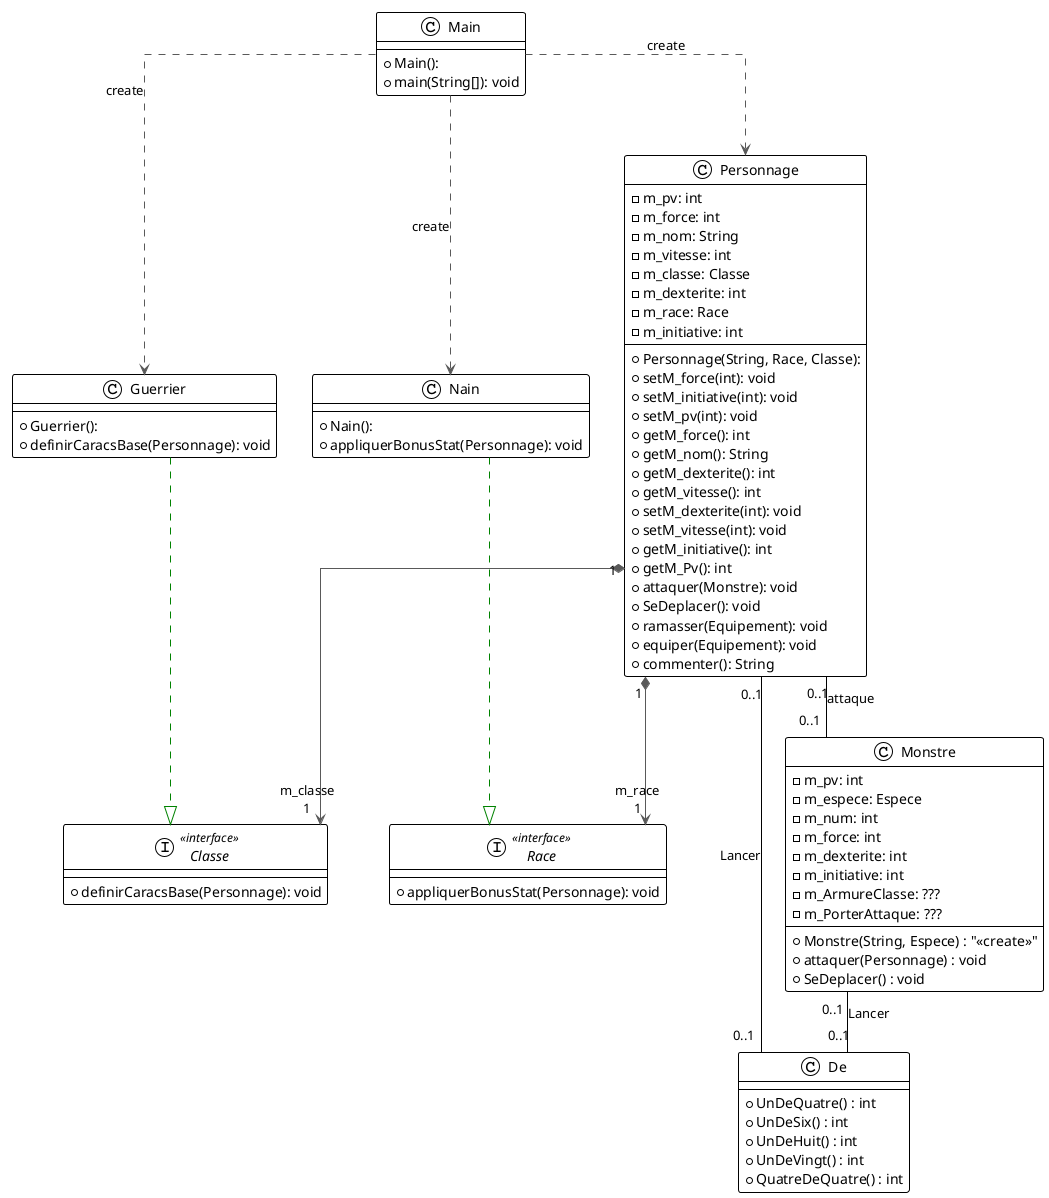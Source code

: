 @startuml

!theme plain
top to bottom direction
skinparam linetype ortho

interface Classe << interface >> {
  + definirCaracsBase(Personnage): void
}

class Guerrier {
  + Guerrier(): 
  + definirCaracsBase(Personnage): void
}
class Main {
  + Main(): 
  + main(String[]): void
}
class Nain {
  + Nain(): 
  + appliquerBonusStat(Personnage): void
}

class Personnage {
  + Personnage(String, Race, Classe): 
  - m_pv: int
  - m_force: int
  - m_nom: String
  - m_vitesse: int
  - m_classe: Classe
  - m_dexterite: int
  - m_race: Race
  - m_initiative: int
  + setM_force(int): void
  + setM_initiative(int): void
  + setM_pv(int): void
  + getM_force(): int
  + getM_nom(): String
  + getM_dexterite(): int
  + getM_vitesse(): int
  + setM_dexterite(int): void
  + setM_vitesse(int): void
  + getM_initiative(): int
  + getM_Pv(): int
  + attaquer(Monstre): void
  + SeDeplacer(): void
  + ramasser(Equipement): void
  + equiper(Equipement): void
  + commenter(): String
}
interface Race << interface >> {
  + appliquerBonusStat(Personnage): void
}

class Monstre{
    - m_pv: int
    - m_espece: Espece
    - m_num: int
    - m_force: int
    - m_dexterite: int
    - m_initiative: int
    - m_ArmureClasse: ???
    - m_PorterAttaque: ???

    + Monstre(String, Espece) : "«create»"
    + attaquer(Personnage) : void
    + SeDeplacer() : void
}

class De{
    + UnDeQuatre() : int
    + UnDeSix() : int
    + UnDeHuit() : int
    + UnDeVingt() : int
    + QuatreDeQuatre() : int
}

Guerrier    -[#008200,dashed]-^  Classe     
Main        -[#595959,dashed]->  Guerrier   : "«create»"
Main        -[#595959,dashed]->  Nain       : "«create»"
Main        -[#595959,dashed]->  Personnage : "«create»"
Nain        -[#008200,dashed]-^  Race       
Personnage "1" *-[#595959,plain]-> "m_classe\n1" Classe     
Personnage "1" *-[#595959,plain]-> "m_race\n1" Race

Personnage "0..1" -- "0..1" Monstre : attaque
Personnage "0..1" -- "0..1" De : Lancer
Monstre "0..1" -- "0..1" De : Lancer

@enduml
